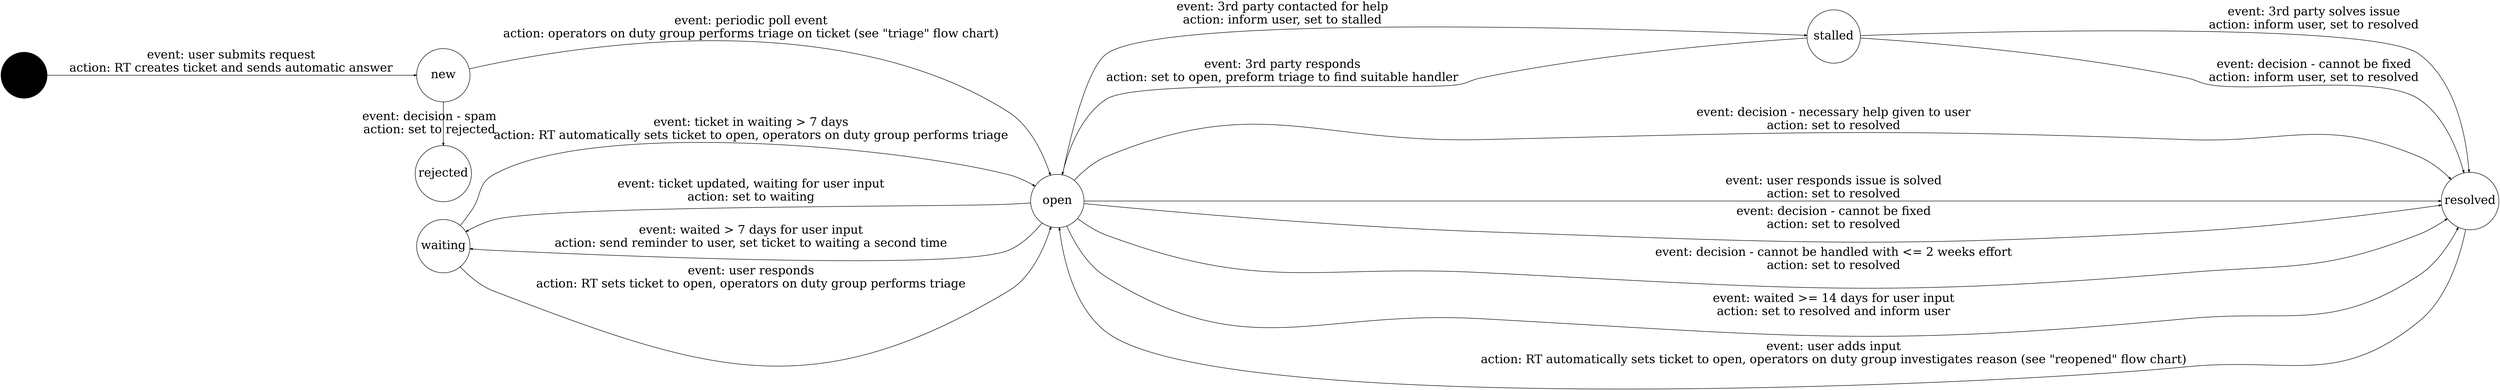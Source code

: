 digraph state_machine {
    // Graph styling
    rankdir=LR;
    ranksep=2.5;
    nodesep=1.0;
    fontsize=48;
    edge [penwidth=2.0];
    node [shape = circle, style = filled, fillcolor = white, width = 3.0, fontsize=48, penwidth=2.0];
    
    // Start node (black filled circle) - keeps original size
    start [shape = circle, style = filled, fillcolor = black, width = 1.0, penwidth=2.0];
    
    // State nodes with larger sizes
    new [shape = circle, width = 3.0];
    open [shape = circle, width = 3.0];
    rejected [shape = circle, width = 3.0];
    waiting [shape = circle, width = 3.0];
    stalled [shape = circle, width = 3.0];
    resolved [shape = circle, width = 3.0];
    
    // Group new and rejected states together
    {rank=same; new; rejected; waiting}
    
    // Transitions with labels
    start -> new [label="event: user submits request\naction: RT creates ticket and sends automatic answer", fontsize=48];
    new -> open [label="event: periodic poll event\naction: operators on duty group performs triage on ticket (see \"triage\" flow chart)", fontsize=48];
    new -> rejected [label="event: decision - spam\naction: set to rejected", fontsize=48];
    open -> waiting [label="event: ticket updated, waiting for user input\naction: set to waiting", fontsize=48];
    open -> waiting [label="event: waited > 7 days for user input\naction: send reminder to user, set ticket to waiting a second time", fontsize=48];
    waiting -> open [label="event: user responds\naction: RT sets ticket to open, operators on duty group performs triage", fontsize=48];
    waiting -> open [label="event: ticket in waiting > 7 days\naction: RT automatically sets ticket to open, operators on duty group performs triage", fontsize=48];
    open -> stalled [label="event: 3rd party contacted for help\naction: inform user, set to stalled", fontsize=48];
    stalled -> open [label="event: 3rd party responds\naction: set to open, preform triage to find suitable handler", fontsize=48];
    
    // Multiple transitions from open to resolved
    open -> resolved [label="event: decision - necessary help given to user\naction: set to resolved", fontsize=48];
    open -> resolved [label="event: user responds issue is solved\naction: set to resolved", fontsize=48];
    open -> resolved [label="event: decision - cannot be fixed\naction: set to resolved", fontsize=48];
    open -> resolved [label="event: decision - cannot be handled with <= 2 weeks effort\naction: set to resolved", fontsize=48];
    open -> resolved [label="event: waited >= 14 days for user input\naction: set to resolved and inform user", fontsize=48];
    
    // Transitions from stalled to resolved
    stalled -> resolved [label="event: 3rd party solves issue\naction: inform user, set to resolved", fontsize=48];
    stalled -> resolved [label="event: decision - cannot be fixed\naction: inform user, set to resolved", fontsize=48];
    
    // Transition from resolved back to open
    resolved -> open [label="event: user adds input\naction: RT automatically sets ticket to open, operators on duty group investigates reason (see \"reopened\" flow chart)", fontsize=48];
}
